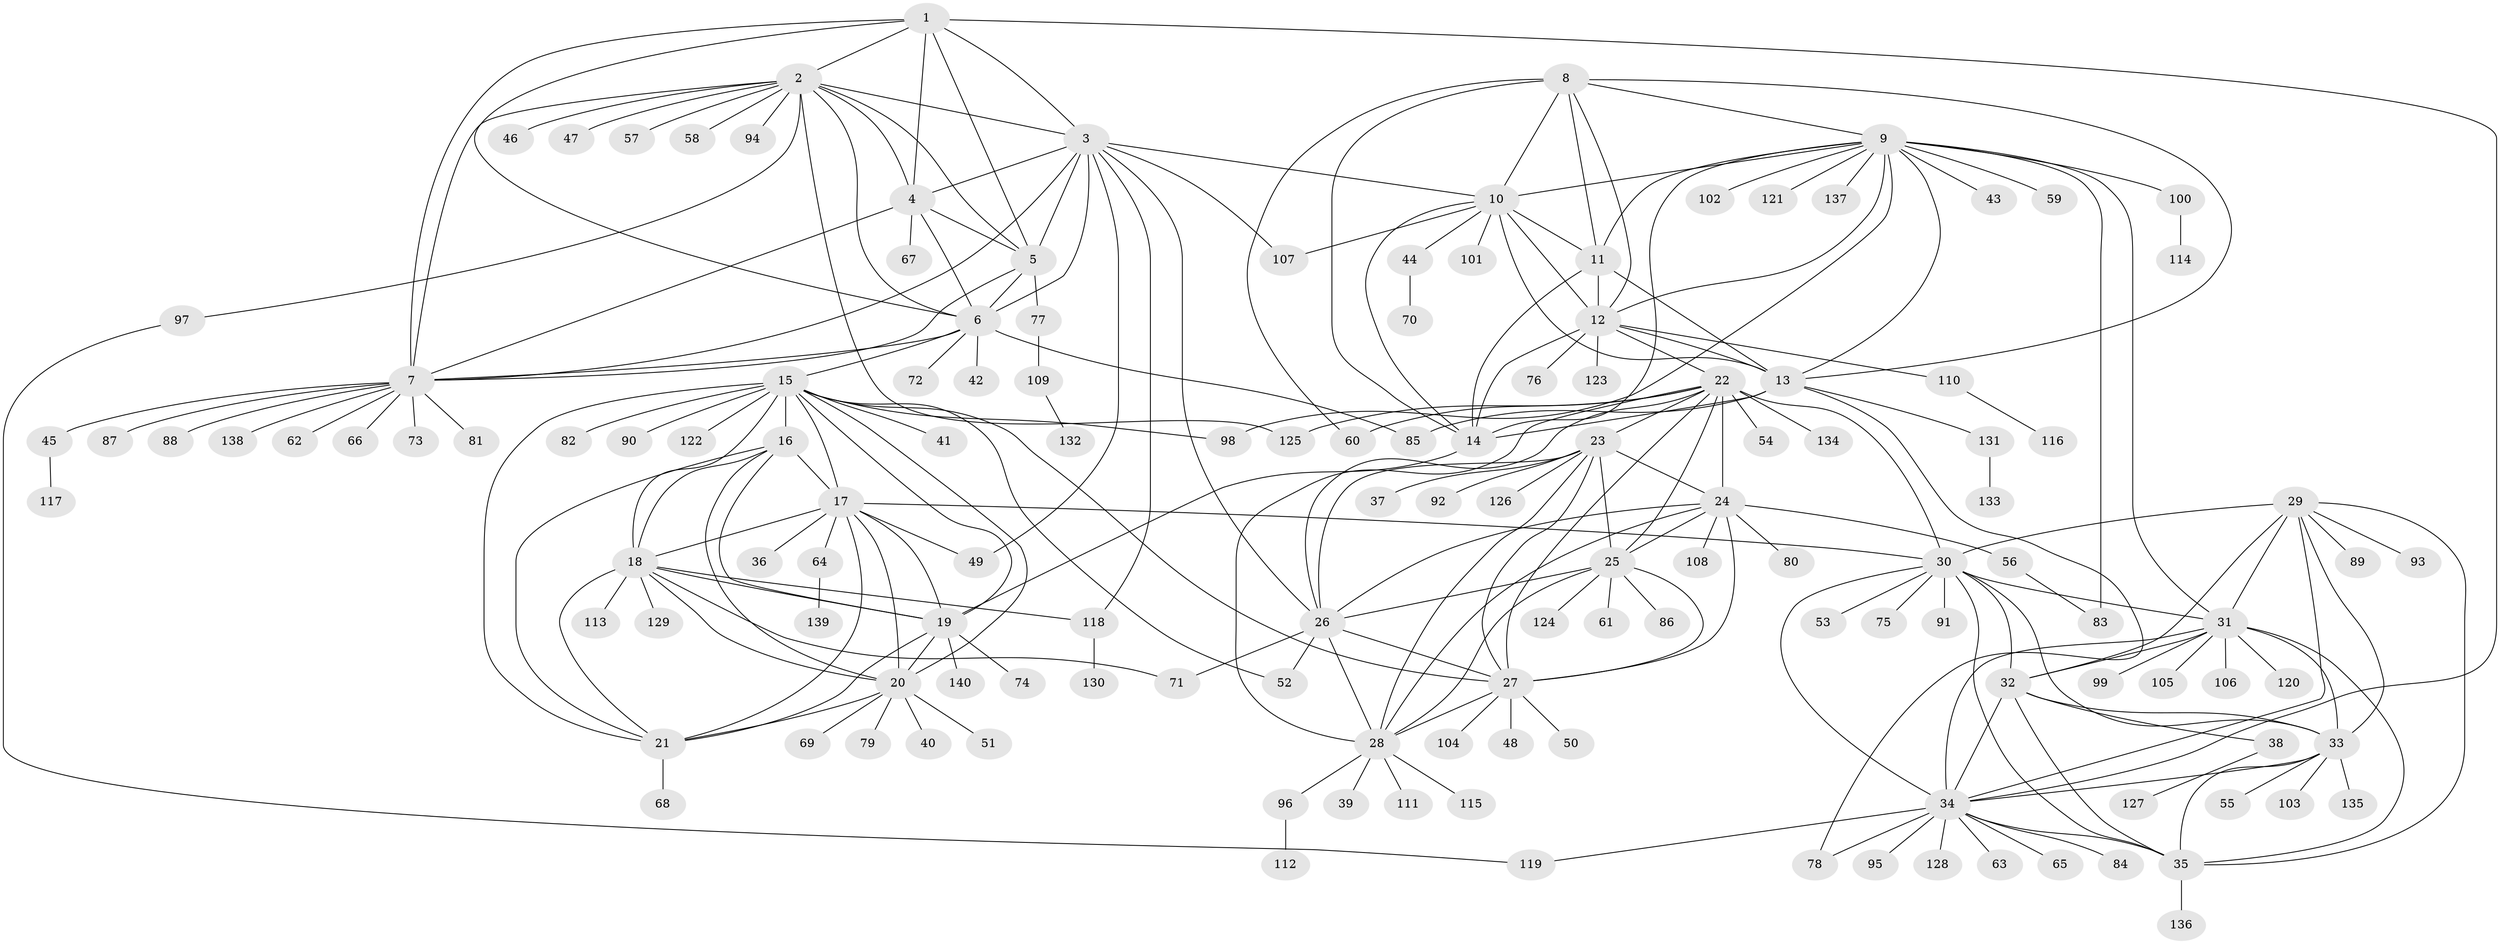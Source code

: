 // coarse degree distribution, {4: 0.02857142857142857, 7: 0.02857142857142857, 3: 0.02857142857142857, 6: 0.014285714285714285, 9: 0.014285714285714285, 12: 0.04285714285714286, 1: 0.7571428571428571, 2: 0.04285714285714286, 11: 0.014285714285714285, 13: 0.014285714285714285, 14: 0.014285714285714285}
// Generated by graph-tools (version 1.1) at 2025/58/03/04/25 21:58:04]
// undirected, 140 vertices, 232 edges
graph export_dot {
graph [start="1"]
  node [color=gray90,style=filled];
  1;
  2;
  3;
  4;
  5;
  6;
  7;
  8;
  9;
  10;
  11;
  12;
  13;
  14;
  15;
  16;
  17;
  18;
  19;
  20;
  21;
  22;
  23;
  24;
  25;
  26;
  27;
  28;
  29;
  30;
  31;
  32;
  33;
  34;
  35;
  36;
  37;
  38;
  39;
  40;
  41;
  42;
  43;
  44;
  45;
  46;
  47;
  48;
  49;
  50;
  51;
  52;
  53;
  54;
  55;
  56;
  57;
  58;
  59;
  60;
  61;
  62;
  63;
  64;
  65;
  66;
  67;
  68;
  69;
  70;
  71;
  72;
  73;
  74;
  75;
  76;
  77;
  78;
  79;
  80;
  81;
  82;
  83;
  84;
  85;
  86;
  87;
  88;
  89;
  90;
  91;
  92;
  93;
  94;
  95;
  96;
  97;
  98;
  99;
  100;
  101;
  102;
  103;
  104;
  105;
  106;
  107;
  108;
  109;
  110;
  111;
  112;
  113;
  114;
  115;
  116;
  117;
  118;
  119;
  120;
  121;
  122;
  123;
  124;
  125;
  126;
  127;
  128;
  129;
  130;
  131;
  132;
  133;
  134;
  135;
  136;
  137;
  138;
  139;
  140;
  1 -- 2;
  1 -- 3;
  1 -- 4;
  1 -- 5;
  1 -- 6;
  1 -- 7;
  1 -- 34;
  2 -- 3;
  2 -- 4;
  2 -- 5;
  2 -- 6;
  2 -- 7;
  2 -- 46;
  2 -- 47;
  2 -- 57;
  2 -- 58;
  2 -- 94;
  2 -- 97;
  2 -- 125;
  3 -- 4;
  3 -- 5;
  3 -- 6;
  3 -- 7;
  3 -- 10;
  3 -- 26;
  3 -- 49;
  3 -- 107;
  3 -- 118;
  4 -- 5;
  4 -- 6;
  4 -- 7;
  4 -- 67;
  5 -- 6;
  5 -- 7;
  5 -- 77;
  6 -- 7;
  6 -- 15;
  6 -- 42;
  6 -- 72;
  6 -- 85;
  7 -- 45;
  7 -- 62;
  7 -- 66;
  7 -- 73;
  7 -- 81;
  7 -- 87;
  7 -- 88;
  7 -- 138;
  8 -- 9;
  8 -- 10;
  8 -- 11;
  8 -- 12;
  8 -- 13;
  8 -- 14;
  8 -- 60;
  9 -- 10;
  9 -- 11;
  9 -- 12;
  9 -- 13;
  9 -- 14;
  9 -- 31;
  9 -- 43;
  9 -- 59;
  9 -- 83;
  9 -- 98;
  9 -- 100;
  9 -- 102;
  9 -- 121;
  9 -- 137;
  10 -- 11;
  10 -- 12;
  10 -- 13;
  10 -- 14;
  10 -- 44;
  10 -- 101;
  10 -- 107;
  11 -- 12;
  11 -- 13;
  11 -- 14;
  12 -- 13;
  12 -- 14;
  12 -- 22;
  12 -- 76;
  12 -- 110;
  12 -- 123;
  13 -- 14;
  13 -- 78;
  13 -- 85;
  13 -- 131;
  14 -- 19;
  15 -- 16;
  15 -- 17;
  15 -- 18;
  15 -- 19;
  15 -- 20;
  15 -- 21;
  15 -- 27;
  15 -- 41;
  15 -- 52;
  15 -- 82;
  15 -- 90;
  15 -- 98;
  15 -- 122;
  16 -- 17;
  16 -- 18;
  16 -- 19;
  16 -- 20;
  16 -- 21;
  17 -- 18;
  17 -- 19;
  17 -- 20;
  17 -- 21;
  17 -- 30;
  17 -- 36;
  17 -- 49;
  17 -- 64;
  18 -- 19;
  18 -- 20;
  18 -- 21;
  18 -- 71;
  18 -- 113;
  18 -- 118;
  18 -- 129;
  19 -- 20;
  19 -- 21;
  19 -- 74;
  19 -- 140;
  20 -- 21;
  20 -- 40;
  20 -- 51;
  20 -- 69;
  20 -- 79;
  21 -- 68;
  22 -- 23;
  22 -- 24;
  22 -- 25;
  22 -- 26;
  22 -- 27;
  22 -- 28;
  22 -- 30;
  22 -- 54;
  22 -- 60;
  22 -- 125;
  22 -- 134;
  23 -- 24;
  23 -- 25;
  23 -- 26;
  23 -- 27;
  23 -- 28;
  23 -- 37;
  23 -- 92;
  23 -- 126;
  24 -- 25;
  24 -- 26;
  24 -- 27;
  24 -- 28;
  24 -- 56;
  24 -- 80;
  24 -- 108;
  25 -- 26;
  25 -- 27;
  25 -- 28;
  25 -- 61;
  25 -- 86;
  25 -- 124;
  26 -- 27;
  26 -- 28;
  26 -- 52;
  26 -- 71;
  27 -- 28;
  27 -- 48;
  27 -- 50;
  27 -- 104;
  28 -- 39;
  28 -- 96;
  28 -- 111;
  28 -- 115;
  29 -- 30;
  29 -- 31;
  29 -- 32;
  29 -- 33;
  29 -- 34;
  29 -- 35;
  29 -- 89;
  29 -- 93;
  30 -- 31;
  30 -- 32;
  30 -- 33;
  30 -- 34;
  30 -- 35;
  30 -- 53;
  30 -- 75;
  30 -- 91;
  31 -- 32;
  31 -- 33;
  31 -- 34;
  31 -- 35;
  31 -- 99;
  31 -- 105;
  31 -- 106;
  31 -- 120;
  32 -- 33;
  32 -- 34;
  32 -- 35;
  32 -- 38;
  33 -- 34;
  33 -- 35;
  33 -- 55;
  33 -- 103;
  33 -- 135;
  34 -- 35;
  34 -- 63;
  34 -- 65;
  34 -- 78;
  34 -- 84;
  34 -- 95;
  34 -- 119;
  34 -- 128;
  35 -- 136;
  38 -- 127;
  44 -- 70;
  45 -- 117;
  56 -- 83;
  64 -- 139;
  77 -- 109;
  96 -- 112;
  97 -- 119;
  100 -- 114;
  109 -- 132;
  110 -- 116;
  118 -- 130;
  131 -- 133;
}
